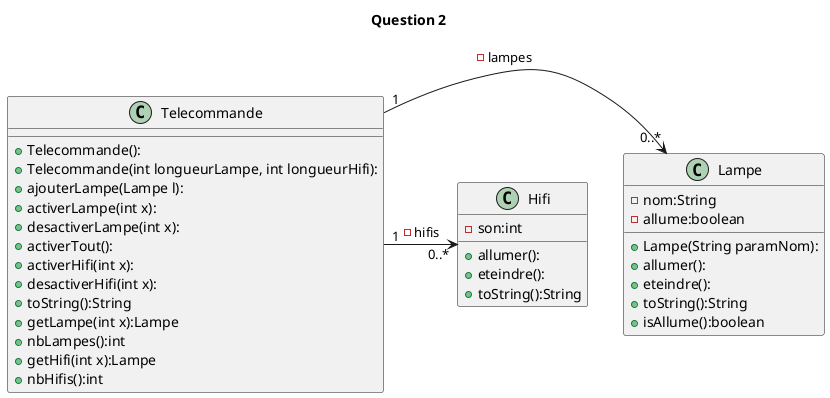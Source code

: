 @startuml
title Question 2
'''classes
class Telecommande{
    +Telecommande():
    +Telecommande(int longueurLampe, int longueurHifi):
    +ajouterLampe(Lampe l):
    +activerLampe(int x):
    +desactiverLampe(int x):
    +activerTout():
    +activerHifi(int x):
    +desactiverHifi(int x):
    +toString():String
    +getLampe(int x):Lampe
    +nbLampes():int
    +getHifi(int x):Lampe
    +nbHifis():int
}

class Lampe{
    -nom:String
    -allume:boolean
    +Lampe(String paramNom):
    +allumer():
    +eteindre():
    +toString():String
    +isAllume():boolean
}

class Hifi{
    -son:int
    +allumer():
    +eteindre():
    +toString():String
}

'''relations
Telecommande "1" -> "0..*" Lampe : -lampes
Telecommande "1" -> "0..*" Hifi : -hifis
@enduml